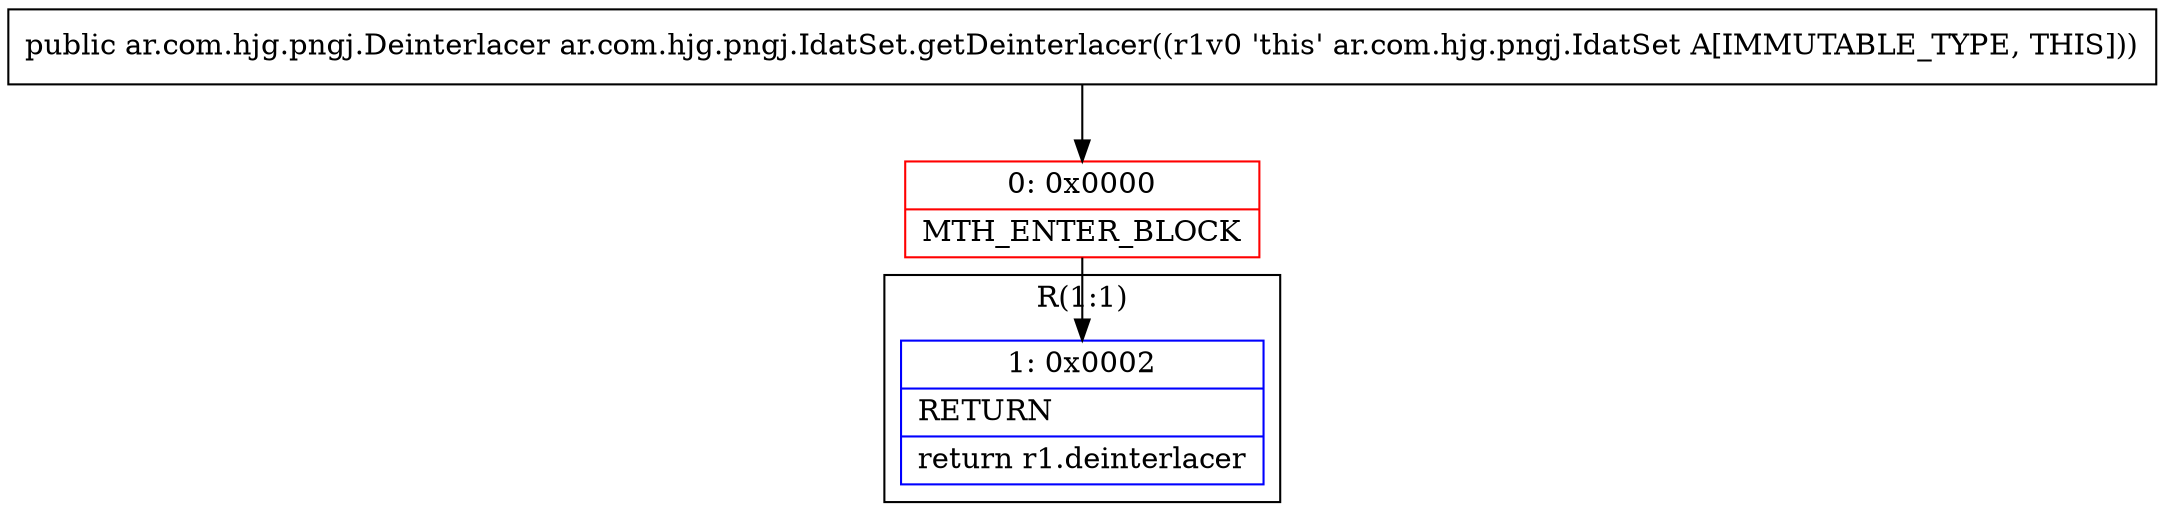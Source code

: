 digraph "CFG forar.com.hjg.pngj.IdatSet.getDeinterlacer()Lar\/com\/hjg\/pngj\/Deinterlacer;" {
subgraph cluster_Region_612047347 {
label = "R(1:1)";
node [shape=record,color=blue];
Node_1 [shape=record,label="{1\:\ 0x0002|RETURN\l|return r1.deinterlacer\l}"];
}
Node_0 [shape=record,color=red,label="{0\:\ 0x0000|MTH_ENTER_BLOCK\l}"];
MethodNode[shape=record,label="{public ar.com.hjg.pngj.Deinterlacer ar.com.hjg.pngj.IdatSet.getDeinterlacer((r1v0 'this' ar.com.hjg.pngj.IdatSet A[IMMUTABLE_TYPE, THIS])) }"];
MethodNode -> Node_0;
Node_0 -> Node_1;
}

